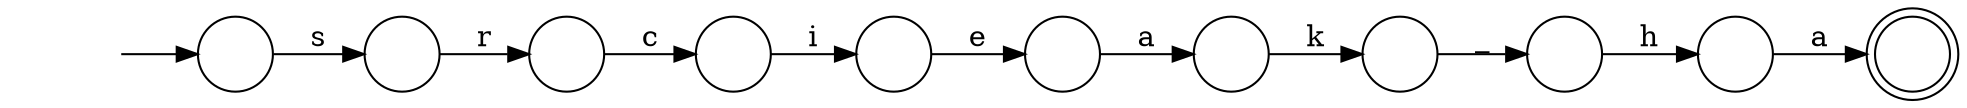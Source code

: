 digraph Automaton {
  rankdir = LR;
  0 [shape=circle,label=""];
  0 -> 8 [label="c"]
  1 [shape=circle,label=""];
  1 -> 3 [label="a"]
  2 [shape=doublecircle,label=""];
  3 [shape=circle,label=""];
  3 -> 5 [label="k"]
  4 [shape=circle,label=""];
  4 -> 2 [label="a"]
  5 [shape=circle,label=""];
  5 -> 9 [label="_"]
  6 [shape=circle,label=""];
  initial [shape=plaintext,label=""];
  initial -> 6
  6 -> 10 [label="s"]
  7 [shape=circle,label=""];
  7 -> 1 [label="e"]
  8 [shape=circle,label=""];
  8 -> 7 [label="i"]
  9 [shape=circle,label=""];
  9 -> 4 [label="h"]
  10 [shape=circle,label=""];
  10 -> 0 [label="r"]
}
